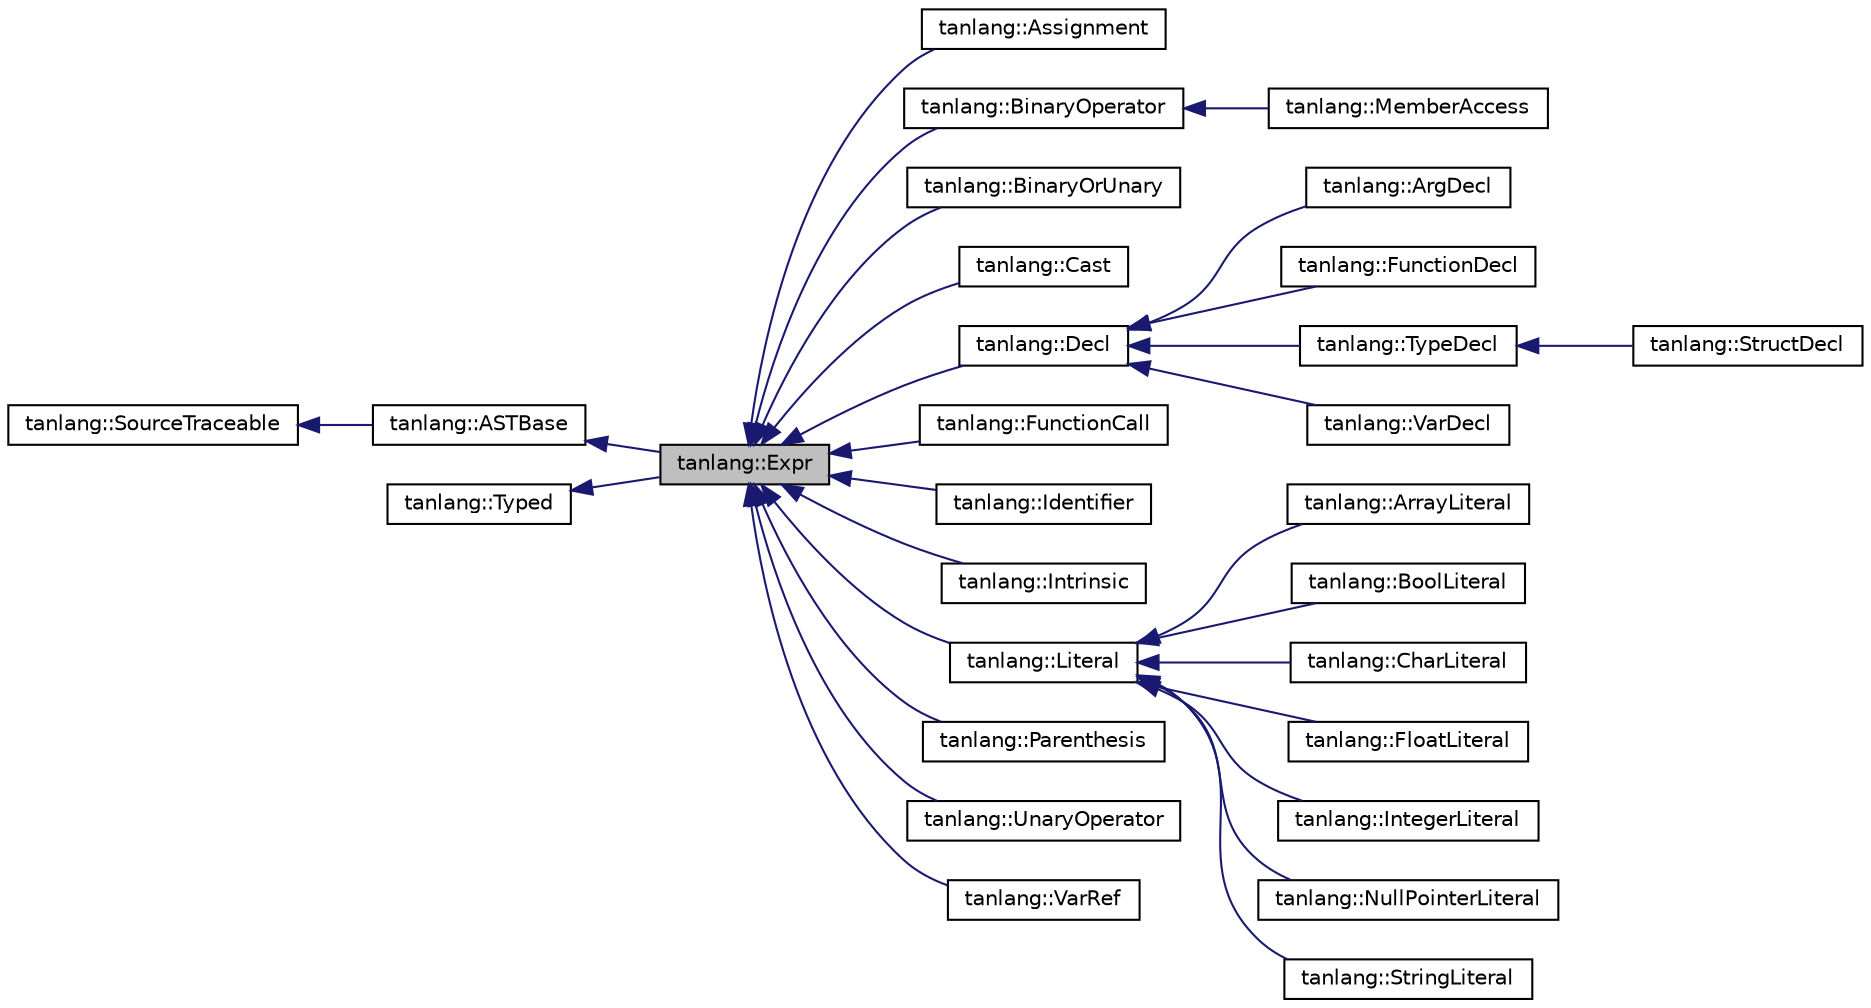 digraph "tanlang::Expr"
{
 // LATEX_PDF_SIZE
  edge [fontname="Helvetica",fontsize="10",labelfontname="Helvetica",labelfontsize="10"];
  node [fontname="Helvetica",fontsize="10",shape=record];
  rankdir="LR";
  Node1 [label="tanlang::Expr",height=0.2,width=0.4,color="black", fillcolor="grey75", style="filled", fontcolor="black",tooltip=" "];
  Node2 -> Node1 [dir="back",color="midnightblue",fontsize="10",style="solid",fontname="Helvetica"];
  Node2 [label="tanlang::ASTBase",height=0.2,width=0.4,color="black", fillcolor="white", style="filled",URL="$classtanlang_1_1ASTBase.html",tooltip=" "];
  Node3 -> Node2 [dir="back",color="midnightblue",fontsize="10",style="solid",fontname="Helvetica"];
  Node3 [label="tanlang::SourceTraceable",height=0.2,width=0.4,color="black", fillcolor="white", style="filled",URL="$classtanlang_1_1SourceTraceable.html",tooltip="Represents the nodes that can be traced back to tokens in the source file."];
  Node4 -> Node1 [dir="back",color="midnightblue",fontsize="10",style="solid",fontname="Helvetica"];
  Node4 [label="tanlang::Typed",height=0.2,width=0.4,color="black", fillcolor="white", style="filled",URL="$classtanlang_1_1Typed.html",tooltip="All typed AST nodes should inherit this class."];
  Node1 -> Node5 [dir="back",color="midnightblue",fontsize="10",style="solid",fontname="Helvetica"];
  Node5 [label="tanlang::Assignment",height=0.2,width=0.4,color="black", fillcolor="white", style="filled",URL="$classtanlang_1_1Assignment.html",tooltip=" "];
  Node1 -> Node6 [dir="back",color="midnightblue",fontsize="10",style="solid",fontname="Helvetica"];
  Node6 [label="tanlang::BinaryOperator",height=0.2,width=0.4,color="black", fillcolor="white", style="filled",URL="$classtanlang_1_1BinaryOperator.html",tooltip=" "];
  Node6 -> Node7 [dir="back",color="midnightblue",fontsize="10",style="solid",fontname="Helvetica"];
  Node7 [label="tanlang::MemberAccess",height=0.2,width=0.4,color="black", fillcolor="white", style="filled",URL="$classtanlang_1_1MemberAccess.html",tooltip=" "];
  Node1 -> Node8 [dir="back",color="midnightblue",fontsize="10",style="solid",fontname="Helvetica"];
  Node8 [label="tanlang::BinaryOrUnary",height=0.2,width=0.4,color="black", fillcolor="white", style="filled",URL="$classtanlang_1_1BinaryOrUnary.html",tooltip=" "];
  Node1 -> Node9 [dir="back",color="midnightblue",fontsize="10",style="solid",fontname="Helvetica"];
  Node9 [label="tanlang::Cast",height=0.2,width=0.4,color="black", fillcolor="white", style="filled",URL="$classtanlang_1_1Cast.html",tooltip=" "];
  Node1 -> Node10 [dir="back",color="midnightblue",fontsize="10",style="solid",fontname="Helvetica"];
  Node10 [label="tanlang::Decl",height=0.2,width=0.4,color="black", fillcolor="white", style="filled",URL="$classtanlang_1_1Decl.html",tooltip=" "];
  Node10 -> Node11 [dir="back",color="midnightblue",fontsize="10",style="solid",fontname="Helvetica"];
  Node11 [label="tanlang::ArgDecl",height=0.2,width=0.4,color="black", fillcolor="white", style="filled",URL="$classtanlang_1_1ArgDecl.html",tooltip=" "];
  Node10 -> Node12 [dir="back",color="midnightblue",fontsize="10",style="solid",fontname="Helvetica"];
  Node12 [label="tanlang::FunctionDecl",height=0.2,width=0.4,color="black", fillcolor="white", style="filled",URL="$classtanlang_1_1FunctionDecl.html",tooltip=" "];
  Node10 -> Node13 [dir="back",color="midnightblue",fontsize="10",style="solid",fontname="Helvetica"];
  Node13 [label="tanlang::TypeDecl",height=0.2,width=0.4,color="black", fillcolor="white", style="filled",URL="$classtanlang_1_1TypeDecl.html",tooltip=" "];
  Node13 -> Node14 [dir="back",color="midnightblue",fontsize="10",style="solid",fontname="Helvetica"];
  Node14 [label="tanlang::StructDecl",height=0.2,width=0.4,color="black", fillcolor="white", style="filled",URL="$classtanlang_1_1StructDecl.html",tooltip=" "];
  Node10 -> Node15 [dir="back",color="midnightblue",fontsize="10",style="solid",fontname="Helvetica"];
  Node15 [label="tanlang::VarDecl",height=0.2,width=0.4,color="black", fillcolor="white", style="filled",URL="$classtanlang_1_1VarDecl.html",tooltip=" "];
  Node1 -> Node16 [dir="back",color="midnightblue",fontsize="10",style="solid",fontname="Helvetica"];
  Node16 [label="tanlang::FunctionCall",height=0.2,width=0.4,color="black", fillcolor="white", style="filled",URL="$classtanlang_1_1FunctionCall.html",tooltip=" "];
  Node1 -> Node17 [dir="back",color="midnightblue",fontsize="10",style="solid",fontname="Helvetica"];
  Node17 [label="tanlang::Identifier",height=0.2,width=0.4,color="black", fillcolor="white", style="filled",URL="$classtanlang_1_1Identifier.html",tooltip=" "];
  Node1 -> Node18 [dir="back",color="midnightblue",fontsize="10",style="solid",fontname="Helvetica"];
  Node18 [label="tanlang::Intrinsic",height=0.2,width=0.4,color="black", fillcolor="white", style="filled",URL="$classtanlang_1_1Intrinsic.html",tooltip="A generic representation of Intrinsic variables/functions."];
  Node1 -> Node19 [dir="back",color="midnightblue",fontsize="10",style="solid",fontname="Helvetica"];
  Node19 [label="tanlang::Literal",height=0.2,width=0.4,color="black", fillcolor="white", style="filled",URL="$classtanlang_1_1Literal.html",tooltip=" "];
  Node19 -> Node20 [dir="back",color="midnightblue",fontsize="10",style="solid",fontname="Helvetica"];
  Node20 [label="tanlang::ArrayLiteral",height=0.2,width=0.4,color="black", fillcolor="white", style="filled",URL="$classtanlang_1_1ArrayLiteral.html",tooltip=" "];
  Node19 -> Node21 [dir="back",color="midnightblue",fontsize="10",style="solid",fontname="Helvetica"];
  Node21 [label="tanlang::BoolLiteral",height=0.2,width=0.4,color="black", fillcolor="white", style="filled",URL="$classtanlang_1_1BoolLiteral.html",tooltip=" "];
  Node19 -> Node22 [dir="back",color="midnightblue",fontsize="10",style="solid",fontname="Helvetica"];
  Node22 [label="tanlang::CharLiteral",height=0.2,width=0.4,color="black", fillcolor="white", style="filled",URL="$classtanlang_1_1CharLiteral.html",tooltip=" "];
  Node19 -> Node23 [dir="back",color="midnightblue",fontsize="10",style="solid",fontname="Helvetica"];
  Node23 [label="tanlang::FloatLiteral",height=0.2,width=0.4,color="black", fillcolor="white", style="filled",URL="$classtanlang_1_1FloatLiteral.html",tooltip=" "];
  Node19 -> Node24 [dir="back",color="midnightblue",fontsize="10",style="solid",fontname="Helvetica"];
  Node24 [label="tanlang::IntegerLiteral",height=0.2,width=0.4,color="black", fillcolor="white", style="filled",URL="$classtanlang_1_1IntegerLiteral.html",tooltip=" "];
  Node19 -> Node25 [dir="back",color="midnightblue",fontsize="10",style="solid",fontname="Helvetica"];
  Node25 [label="tanlang::NullPointerLiteral",height=0.2,width=0.4,color="black", fillcolor="white", style="filled",URL="$classtanlang_1_1NullPointerLiteral.html",tooltip=" "];
  Node19 -> Node26 [dir="back",color="midnightblue",fontsize="10",style="solid",fontname="Helvetica"];
  Node26 [label="tanlang::StringLiteral",height=0.2,width=0.4,color="black", fillcolor="white", style="filled",URL="$classtanlang_1_1StringLiteral.html",tooltip=" "];
  Node1 -> Node27 [dir="back",color="midnightblue",fontsize="10",style="solid",fontname="Helvetica"];
  Node27 [label="tanlang::Parenthesis",height=0.2,width=0.4,color="black", fillcolor="white", style="filled",URL="$classtanlang_1_1Parenthesis.html",tooltip=" "];
  Node1 -> Node28 [dir="back",color="midnightblue",fontsize="10",style="solid",fontname="Helvetica"];
  Node28 [label="tanlang::UnaryOperator",height=0.2,width=0.4,color="black", fillcolor="white", style="filled",URL="$classtanlang_1_1UnaryOperator.html",tooltip=" "];
  Node1 -> Node29 [dir="back",color="midnightblue",fontsize="10",style="solid",fontname="Helvetica"];
  Node29 [label="tanlang::VarRef",height=0.2,width=0.4,color="black", fillcolor="white", style="filled",URL="$classtanlang_1_1VarRef.html",tooltip=" "];
}
